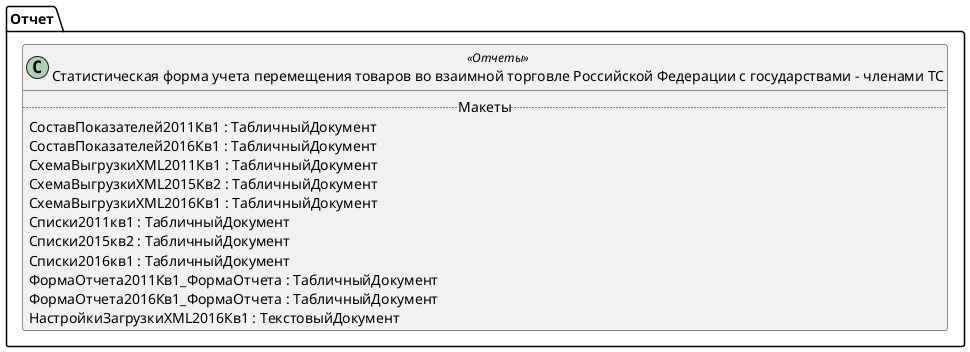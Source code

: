 ﻿@startuml РегламентированныйОтчетСтатистикаФормаУчетаПеремещенияТоваровТС
'!include templates.wsd
'..\include templates.wsd
class Отчет.РегламентированныйОтчетСтатистикаФормаУчетаПеремещенияТоваровТС as "Статистическая форма учета перемещения товаров во взаимной торговле Российской Федерации с государствами - членами ТС" <<Отчеты>>
{
..Макеты..
СоставПоказателей2011Кв1 : ТабличныйДокумент
СоставПоказателей2016Кв1 : ТабличныйДокумент
СхемаВыгрузкиXML2011Кв1 : ТабличныйДокумент
СхемаВыгрузкиXML2015Кв2 : ТабличныйДокумент
СхемаВыгрузкиXML2016Кв1 : ТабличныйДокумент
Списки2011кв1 : ТабличныйДокумент
Списки2015кв2 : ТабличныйДокумент
Списки2016кв1 : ТабличныйДокумент
ФормаОтчета2011Кв1_ФормаОтчета : ТабличныйДокумент
ФормаОтчета2016Кв1_ФормаОтчета : ТабличныйДокумент
НастройкиЗагрузкиXML2016Кв1 : ТекстовыйДокумент
}
@enduml
